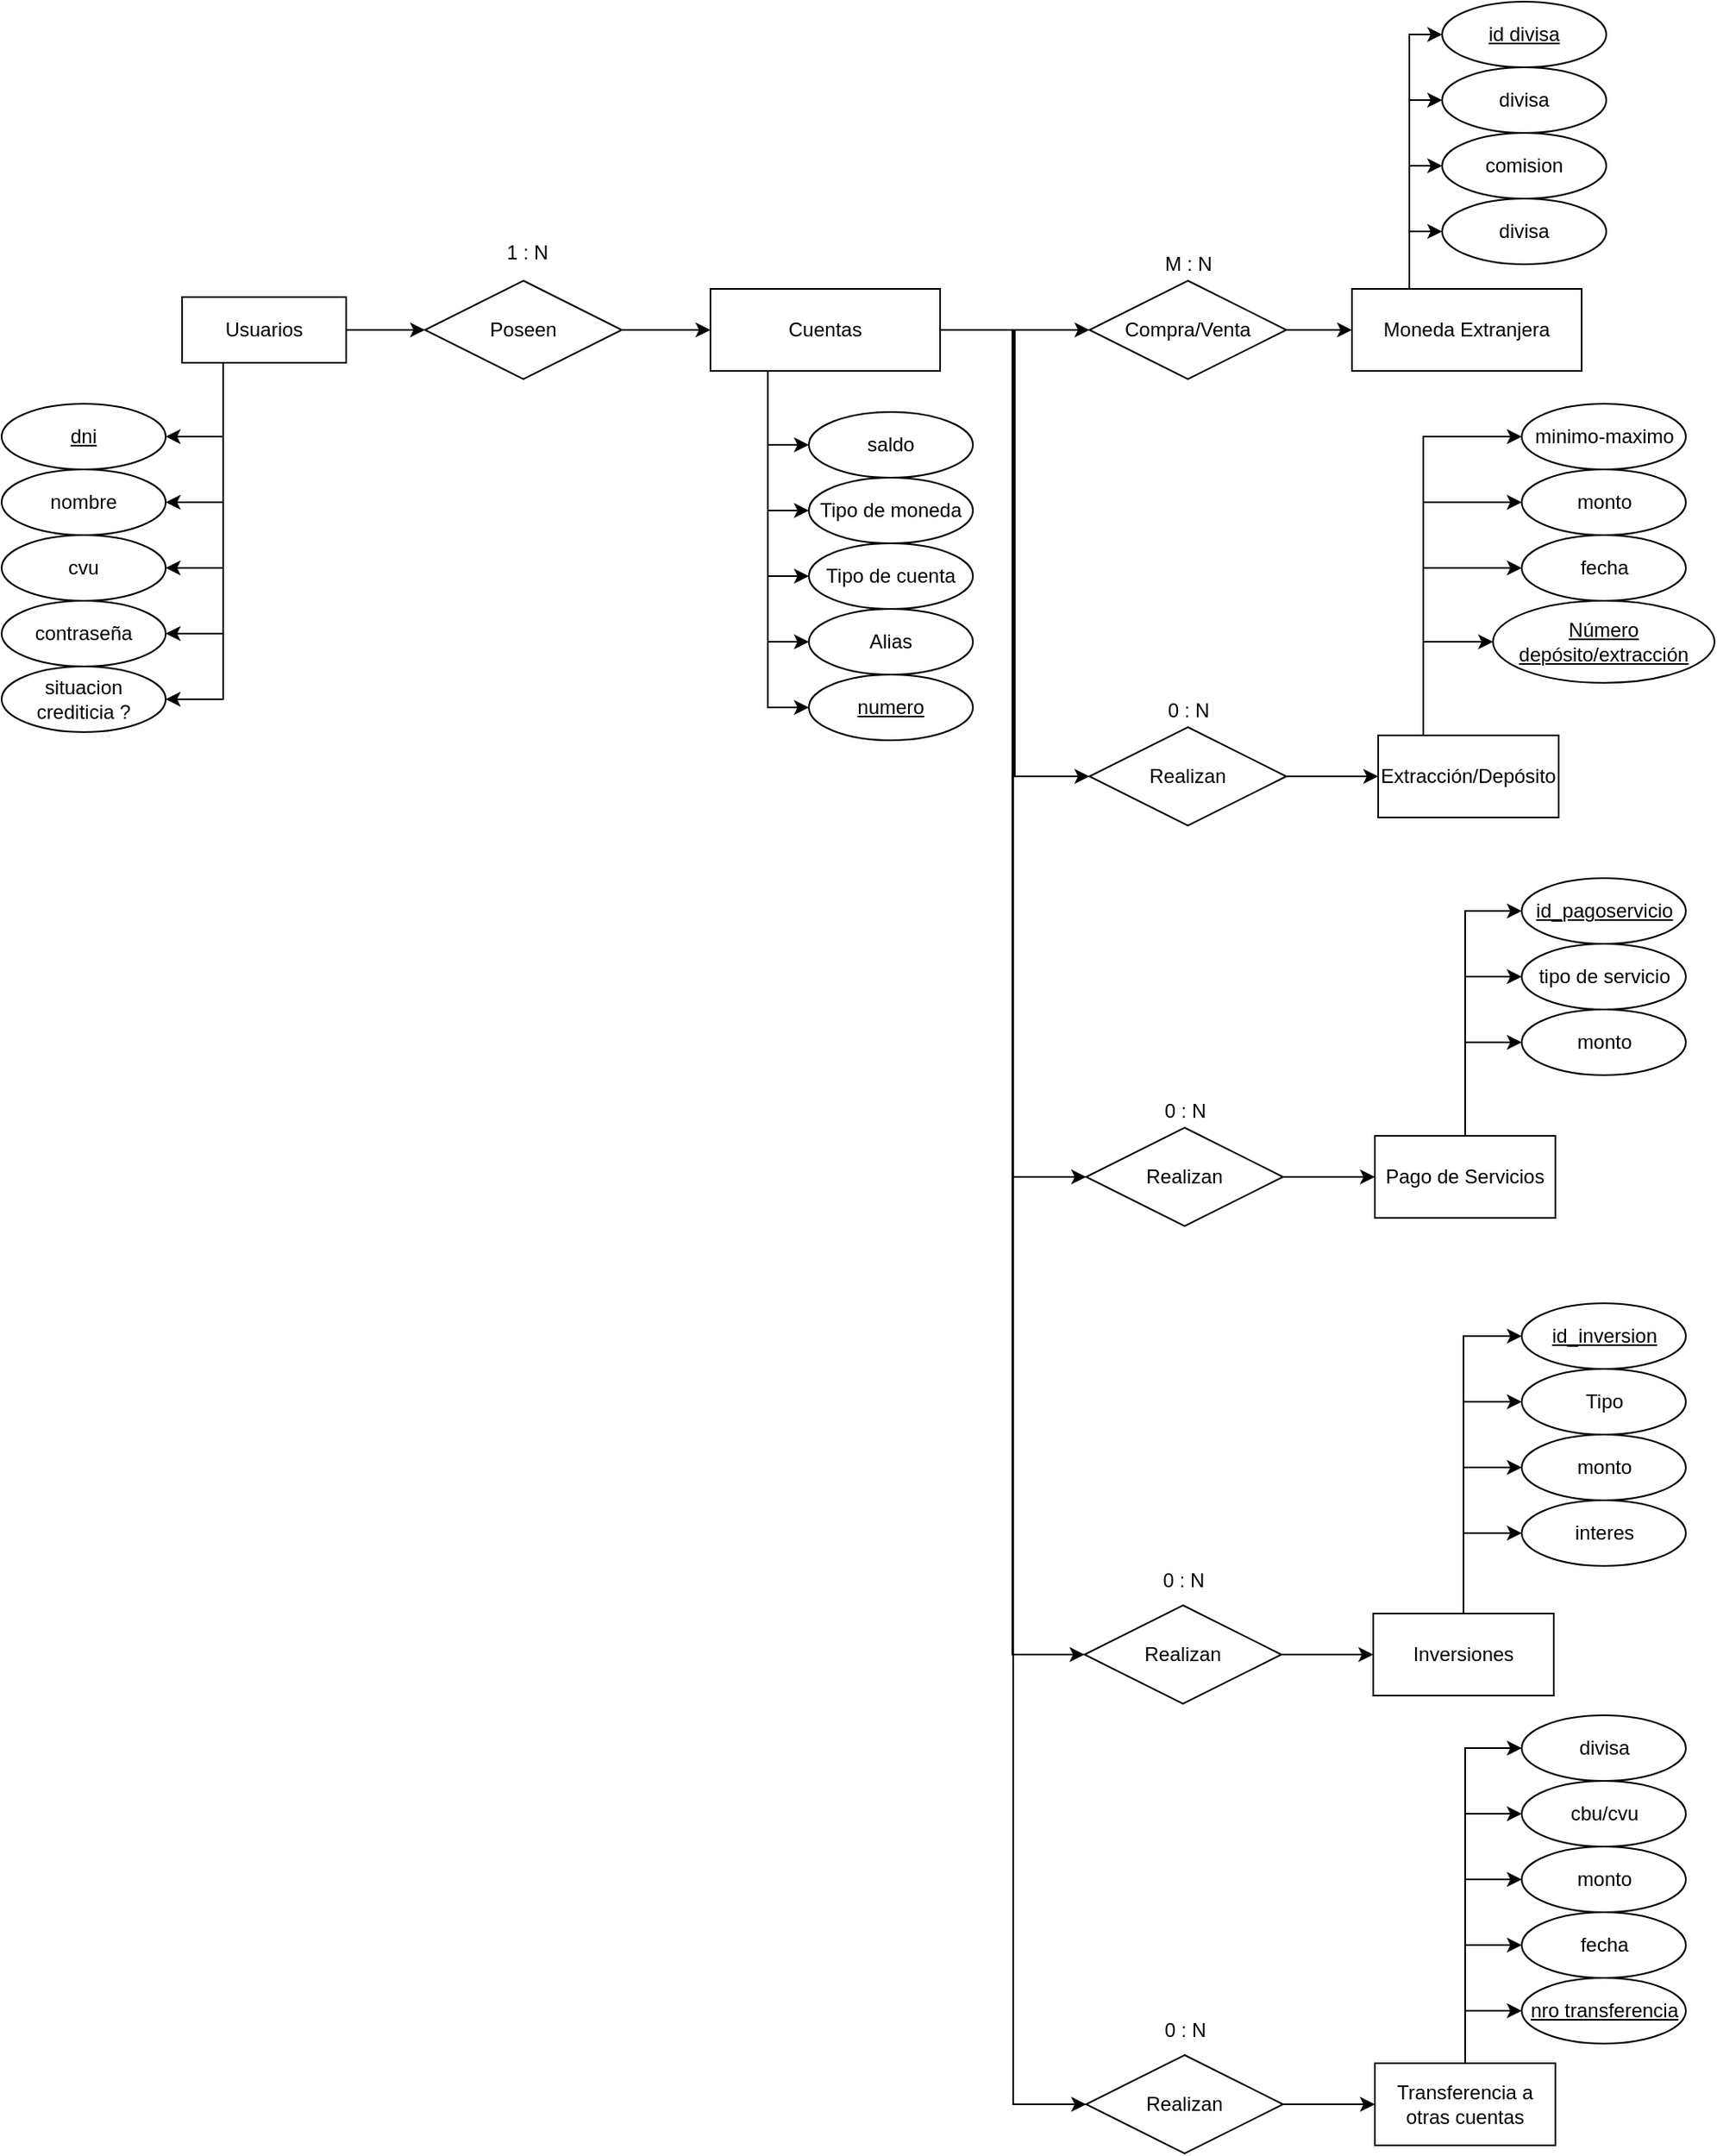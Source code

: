 <mxfile version="13.8.0" type="google"><diagram id="zZA6XFcDGaVPAdgRbAhC" name="Page-1"><mxGraphModel dx="2512" dy="791" grid="0" gridSize="10" guides="1" tooltips="1" connect="1" arrows="1" fold="1" page="1" pageScale="1" pageWidth="850" pageHeight="1100" math="0" shadow="0"><root><mxCell id="0"/><mxCell id="1" parent="0"/><mxCell id="Qo4imOZe1-Fj1_lHeVcZ-139" style="edgeStyle=orthogonalEdgeStyle;rounded=0;orthogonalLoop=1;jettySize=auto;html=1;exitX=0.25;exitY=1;exitDx=0;exitDy=0;entryX=1;entryY=0.5;entryDx=0;entryDy=0;" parent="1" source="Qo4imOZe1-Fj1_lHeVcZ-1" target="Qo4imOZe1-Fj1_lHeVcZ-77" edge="1"><mxGeometry relative="1" as="geometry"/></mxCell><mxCell id="Qo4imOZe1-Fj1_lHeVcZ-140" style="edgeStyle=orthogonalEdgeStyle;rounded=0;orthogonalLoop=1;jettySize=auto;html=1;exitX=0.25;exitY=1;exitDx=0;exitDy=0;entryX=1;entryY=0.5;entryDx=0;entryDy=0;" parent="1" source="Qo4imOZe1-Fj1_lHeVcZ-1" target="Qo4imOZe1-Fj1_lHeVcZ-78" edge="1"><mxGeometry relative="1" as="geometry"/></mxCell><mxCell id="Qo4imOZe1-Fj1_lHeVcZ-141" style="edgeStyle=orthogonalEdgeStyle;rounded=0;orthogonalLoop=1;jettySize=auto;html=1;exitX=0.25;exitY=1;exitDx=0;exitDy=0;entryX=1;entryY=0.5;entryDx=0;entryDy=0;" parent="1" source="Qo4imOZe1-Fj1_lHeVcZ-1" target="Qo4imOZe1-Fj1_lHeVcZ-79" edge="1"><mxGeometry relative="1" as="geometry"/></mxCell><mxCell id="Qo4imOZe1-Fj1_lHeVcZ-142" style="edgeStyle=orthogonalEdgeStyle;rounded=0;orthogonalLoop=1;jettySize=auto;html=1;exitX=0.25;exitY=1;exitDx=0;exitDy=0;entryX=1;entryY=0.5;entryDx=0;entryDy=0;" parent="1" source="Qo4imOZe1-Fj1_lHeVcZ-1" target="Qo4imOZe1-Fj1_lHeVcZ-80" edge="1"><mxGeometry relative="1" as="geometry"/></mxCell><mxCell id="Qo4imOZe1-Fj1_lHeVcZ-143" style="edgeStyle=orthogonalEdgeStyle;rounded=0;orthogonalLoop=1;jettySize=auto;html=1;exitX=0.25;exitY=1;exitDx=0;exitDy=0;entryX=1;entryY=0.5;entryDx=0;entryDy=0;" parent="1" source="Qo4imOZe1-Fj1_lHeVcZ-1" target="Qo4imOZe1-Fj1_lHeVcZ-81" edge="1"><mxGeometry relative="1" as="geometry"/></mxCell><mxCell id="vUmCVTcNEY2PcNNPlmkI-2" style="edgeStyle=orthogonalEdgeStyle;rounded=0;orthogonalLoop=1;jettySize=auto;html=1;exitX=1;exitY=0.5;exitDx=0;exitDy=0;entryX=0;entryY=0.5;entryDx=0;entryDy=0;" parent="1" source="Qo4imOZe1-Fj1_lHeVcZ-1" target="Qo4imOZe1-Fj1_lHeVcZ-148" edge="1"><mxGeometry relative="1" as="geometry"/></mxCell><mxCell id="Qo4imOZe1-Fj1_lHeVcZ-1" value="&lt;div&gt;Usuarios&lt;/div&gt;" style="whiteSpace=wrap;html=1;align=center;" parent="1" vertex="1"><mxGeometry x="-183" y="290" width="100" height="40" as="geometry"/></mxCell><mxCell id="Qo4imOZe1-Fj1_lHeVcZ-91" style="edgeStyle=orthogonalEdgeStyle;rounded=0;orthogonalLoop=1;jettySize=auto;html=1;exitX=0.25;exitY=1;exitDx=0;exitDy=0;entryX=0;entryY=0.5;entryDx=0;entryDy=0;" parent="1" source="Qo4imOZe1-Fj1_lHeVcZ-2" target="Qo4imOZe1-Fj1_lHeVcZ-87" edge="1"><mxGeometry relative="1" as="geometry"/></mxCell><mxCell id="Qo4imOZe1-Fj1_lHeVcZ-92" style="edgeStyle=orthogonalEdgeStyle;rounded=0;orthogonalLoop=1;jettySize=auto;html=1;exitX=0.25;exitY=1;exitDx=0;exitDy=0;entryX=0;entryY=0.5;entryDx=0;entryDy=0;" parent="1" source="Qo4imOZe1-Fj1_lHeVcZ-2" target="Qo4imOZe1-Fj1_lHeVcZ-88" edge="1"><mxGeometry relative="1" as="geometry"/></mxCell><mxCell id="Qo4imOZe1-Fj1_lHeVcZ-93" style="edgeStyle=orthogonalEdgeStyle;rounded=0;orthogonalLoop=1;jettySize=auto;html=1;exitX=0.25;exitY=1;exitDx=0;exitDy=0;entryX=0;entryY=0.5;entryDx=0;entryDy=0;" parent="1" source="Qo4imOZe1-Fj1_lHeVcZ-2" target="Qo4imOZe1-Fj1_lHeVcZ-89" edge="1"><mxGeometry relative="1" as="geometry"/></mxCell><mxCell id="Qo4imOZe1-Fj1_lHeVcZ-94" style="edgeStyle=orthogonalEdgeStyle;rounded=0;orthogonalLoop=1;jettySize=auto;html=1;exitX=0.25;exitY=1;exitDx=0;exitDy=0;entryX=0;entryY=0.5;entryDx=0;entryDy=0;" parent="1" source="Qo4imOZe1-Fj1_lHeVcZ-2" target="Qo4imOZe1-Fj1_lHeVcZ-90" edge="1"><mxGeometry relative="1" as="geometry"/></mxCell><mxCell id="Qo4imOZe1-Fj1_lHeVcZ-96" style="edgeStyle=orthogonalEdgeStyle;rounded=0;orthogonalLoop=1;jettySize=auto;html=1;exitX=0.25;exitY=1;exitDx=0;exitDy=0;entryX=0;entryY=0.5;entryDx=0;entryDy=0;" parent="1" source="Qo4imOZe1-Fj1_lHeVcZ-2" target="Qo4imOZe1-Fj1_lHeVcZ-95" edge="1"><mxGeometry relative="1" as="geometry"/></mxCell><mxCell id="vUmCVTcNEY2PcNNPlmkI-3" style="edgeStyle=orthogonalEdgeStyle;rounded=0;orthogonalLoop=1;jettySize=auto;html=1;exitX=1;exitY=0.5;exitDx=0;exitDy=0;entryX=0;entryY=0.5;entryDx=0;entryDy=0;" parent="1" source="Qo4imOZe1-Fj1_lHeVcZ-2" target="Qo4imOZe1-Fj1_lHeVcZ-3" edge="1"><mxGeometry relative="1" as="geometry"/></mxCell><mxCell id="vUmCVTcNEY2PcNNPlmkI-4" style="edgeStyle=orthogonalEdgeStyle;rounded=0;orthogonalLoop=1;jettySize=auto;html=1;exitX=1;exitY=0.5;exitDx=0;exitDy=0;entryX=0;entryY=0.5;entryDx=0;entryDy=0;" parent="1" source="Qo4imOZe1-Fj1_lHeVcZ-2" target="Qo4imOZe1-Fj1_lHeVcZ-98" edge="1"><mxGeometry relative="1" as="geometry"/></mxCell><mxCell id="vUmCVTcNEY2PcNNPlmkI-5" style="edgeStyle=orthogonalEdgeStyle;rounded=0;orthogonalLoop=1;jettySize=auto;html=1;exitX=1;exitY=0.5;exitDx=0;exitDy=0;entryX=0;entryY=0.5;entryDx=0;entryDy=0;" parent="1" source="Qo4imOZe1-Fj1_lHeVcZ-2" target="Qo4imOZe1-Fj1_lHeVcZ-41" edge="1"><mxGeometry relative="1" as="geometry"/></mxCell><mxCell id="vUmCVTcNEY2PcNNPlmkI-6" style="edgeStyle=orthogonalEdgeStyle;rounded=0;orthogonalLoop=1;jettySize=auto;html=1;exitX=1;exitY=0.5;exitDx=0;exitDy=0;entryX=0;entryY=0.5;entryDx=0;entryDy=0;" parent="1" source="Qo4imOZe1-Fj1_lHeVcZ-2" target="Qo4imOZe1-Fj1_lHeVcZ-25" edge="1"><mxGeometry relative="1" as="geometry"/></mxCell><mxCell id="vUmCVTcNEY2PcNNPlmkI-7" style="edgeStyle=orthogonalEdgeStyle;rounded=0;orthogonalLoop=1;jettySize=auto;html=1;exitX=1;exitY=0.5;exitDx=0;exitDy=0;entryX=0;entryY=0.5;entryDx=0;entryDy=0;" parent="1" source="Qo4imOZe1-Fj1_lHeVcZ-2" target="Qo4imOZe1-Fj1_lHeVcZ-54" edge="1"><mxGeometry relative="1" as="geometry"/></mxCell><mxCell id="Qo4imOZe1-Fj1_lHeVcZ-2" value="Cuentas" style="whiteSpace=wrap;html=1;align=center;" parent="1" vertex="1"><mxGeometry x="139" y="285" width="140" height="50" as="geometry"/></mxCell><mxCell id="Qo4imOZe1-Fj1_lHeVcZ-124" style="edgeStyle=orthogonalEdgeStyle;rounded=0;orthogonalLoop=1;jettySize=auto;html=1;exitX=1;exitY=0.5;exitDx=0;exitDy=0;entryX=0;entryY=0.5;entryDx=0;entryDy=0;" parent="1" source="Qo4imOZe1-Fj1_lHeVcZ-3" target="Qo4imOZe1-Fj1_lHeVcZ-9" edge="1"><mxGeometry relative="1" as="geometry"/></mxCell><mxCell id="Qo4imOZe1-Fj1_lHeVcZ-3" value="Compra/Venta" style="shape=rhombus;perimeter=rhombusPerimeter;whiteSpace=wrap;html=1;align=center;" parent="1" vertex="1"><mxGeometry x="370" y="280" width="120" height="60" as="geometry"/></mxCell><mxCell id="Qo4imOZe1-Fj1_lHeVcZ-6" value="M : N" style="text;html=1;strokeColor=none;fillColor=none;align=center;verticalAlign=middle;whiteSpace=wrap;rounded=0;" parent="1" vertex="1"><mxGeometry x="402.5" y="250" width="55" height="40" as="geometry"/></mxCell><mxCell id="Qo4imOZe1-Fj1_lHeVcZ-125" style="edgeStyle=orthogonalEdgeStyle;rounded=0;orthogonalLoop=1;jettySize=auto;html=1;exitX=0.25;exitY=0;exitDx=0;exitDy=0;entryX=0;entryY=0.5;entryDx=0;entryDy=0;" parent="1" source="Qo4imOZe1-Fj1_lHeVcZ-9" target="Qo4imOZe1-Fj1_lHeVcZ-122" edge="1"><mxGeometry relative="1" as="geometry"><Array as="points"><mxPoint x="565" y="250"/></Array></mxGeometry></mxCell><mxCell id="Qo4imOZe1-Fj1_lHeVcZ-126" style="edgeStyle=orthogonalEdgeStyle;rounded=0;orthogonalLoop=1;jettySize=auto;html=1;exitX=0.25;exitY=0;exitDx=0;exitDy=0;entryX=0;entryY=0.5;entryDx=0;entryDy=0;" parent="1" source="Qo4imOZe1-Fj1_lHeVcZ-9" target="Qo4imOZe1-Fj1_lHeVcZ-14" edge="1"><mxGeometry relative="1" as="geometry"><Array as="points"><mxPoint x="565" y="210"/></Array></mxGeometry></mxCell><mxCell id="Qo4imOZe1-Fj1_lHeVcZ-127" style="edgeStyle=orthogonalEdgeStyle;rounded=0;orthogonalLoop=1;jettySize=auto;html=1;exitX=0.25;exitY=0;exitDx=0;exitDy=0;entryX=0;entryY=0.5;entryDx=0;entryDy=0;" parent="1" source="Qo4imOZe1-Fj1_lHeVcZ-9" target="Qo4imOZe1-Fj1_lHeVcZ-13" edge="1"><mxGeometry relative="1" as="geometry"><Array as="points"><mxPoint x="565" y="170"/></Array></mxGeometry></mxCell><mxCell id="Qo4imOZe1-Fj1_lHeVcZ-128" style="edgeStyle=orthogonalEdgeStyle;rounded=0;orthogonalLoop=1;jettySize=auto;html=1;exitX=0.25;exitY=0;exitDx=0;exitDy=0;entryX=0;entryY=0.5;entryDx=0;entryDy=0;" parent="1" source="Qo4imOZe1-Fj1_lHeVcZ-9" target="Qo4imOZe1-Fj1_lHeVcZ-123" edge="1"><mxGeometry relative="1" as="geometry"><Array as="points"><mxPoint x="565" y="130"/></Array></mxGeometry></mxCell><mxCell id="Qo4imOZe1-Fj1_lHeVcZ-9" value="Moneda Extranjera" style="whiteSpace=wrap;html=1;align=center;" parent="1" vertex="1"><mxGeometry x="530" y="285" width="140" height="50" as="geometry"/></mxCell><mxCell id="Qo4imOZe1-Fj1_lHeVcZ-13" value="divisa" style="ellipse;whiteSpace=wrap;html=1;align=center;" parent="1" vertex="1"><mxGeometry x="585" y="150" width="100" height="40" as="geometry"/></mxCell><mxCell id="Qo4imOZe1-Fj1_lHeVcZ-14" value="comision" style="ellipse;whiteSpace=wrap;html=1;align=center;" parent="1" vertex="1"><mxGeometry x="585" y="190" width="100" height="40" as="geometry"/></mxCell><mxCell id="Qo4imOZe1-Fj1_lHeVcZ-36" style="edgeStyle=orthogonalEdgeStyle;rounded=0;orthogonalLoop=1;jettySize=auto;html=1;exitX=1;exitY=0.5;exitDx=0;exitDy=0;entryX=0;entryY=0.5;entryDx=0;entryDy=0;" parent="1" source="Qo4imOZe1-Fj1_lHeVcZ-25" target="Qo4imOZe1-Fj1_lHeVcZ-28" edge="1"><mxGeometry relative="1" as="geometry"><mxPoint x="537" y="1127" as="targetPoint"/></mxGeometry></mxCell><mxCell id="Qo4imOZe1-Fj1_lHeVcZ-25" value="Realizan" style="shape=rhombus;perimeter=rhombusPerimeter;whiteSpace=wrap;html=1;align=center;" parent="1" vertex="1"><mxGeometry x="367" y="1087" width="120" height="60" as="geometry"/></mxCell><mxCell id="Qo4imOZe1-Fj1_lHeVcZ-27" value="0 : N" style="text;html=1;strokeColor=none;fillColor=none;align=center;verticalAlign=middle;whiteSpace=wrap;rounded=0;" parent="1" vertex="1"><mxGeometry x="399.5" y="1052" width="55" height="40" as="geometry"/></mxCell><mxCell id="Qo4imOZe1-Fj1_lHeVcZ-161" style="edgeStyle=orthogonalEdgeStyle;rounded=0;orthogonalLoop=1;jettySize=auto;html=1;exitX=0.5;exitY=0;exitDx=0;exitDy=0;entryX=0;entryY=0.5;entryDx=0;entryDy=0;" parent="1" source="Qo4imOZe1-Fj1_lHeVcZ-28" target="Qo4imOZe1-Fj1_lHeVcZ-32" edge="1"><mxGeometry relative="1" as="geometry"/></mxCell><mxCell id="Qo4imOZe1-Fj1_lHeVcZ-162" style="edgeStyle=orthogonalEdgeStyle;rounded=0;orthogonalLoop=1;jettySize=auto;html=1;exitX=0.5;exitY=0;exitDx=0;exitDy=0;entryX=0;entryY=0.5;entryDx=0;entryDy=0;" parent="1" source="Qo4imOZe1-Fj1_lHeVcZ-28" target="Qo4imOZe1-Fj1_lHeVcZ-31" edge="1"><mxGeometry relative="1" as="geometry"/></mxCell><mxCell id="Qo4imOZe1-Fj1_lHeVcZ-163" style="edgeStyle=orthogonalEdgeStyle;rounded=0;orthogonalLoop=1;jettySize=auto;html=1;exitX=0.5;exitY=0;exitDx=0;exitDy=0;entryX=0;entryY=0.5;entryDx=0;entryDy=0;" parent="1" source="Qo4imOZe1-Fj1_lHeVcZ-28" target="Qo4imOZe1-Fj1_lHeVcZ-29" edge="1"><mxGeometry relative="1" as="geometry"/></mxCell><mxCell id="Qo4imOZe1-Fj1_lHeVcZ-164" style="edgeStyle=orthogonalEdgeStyle;rounded=0;orthogonalLoop=1;jettySize=auto;html=1;exitX=0.5;exitY=0;exitDx=0;exitDy=0;entryX=0;entryY=0.5;entryDx=0;entryDy=0;" parent="1" source="Qo4imOZe1-Fj1_lHeVcZ-28" target="Qo4imOZe1-Fj1_lHeVcZ-30" edge="1"><mxGeometry relative="1" as="geometry"/></mxCell><mxCell id="Qo4imOZe1-Fj1_lHeVcZ-28" value="Inversiones" style="whiteSpace=wrap;html=1;align=center;" parent="1" vertex="1"><mxGeometry x="543" y="1092" width="110" height="50" as="geometry"/></mxCell><mxCell id="Qo4imOZe1-Fj1_lHeVcZ-29" value="Tipo" style="ellipse;whiteSpace=wrap;html=1;align=center;" parent="1" vertex="1"><mxGeometry x="633.5" y="943" width="100" height="40" as="geometry"/></mxCell><mxCell id="Qo4imOZe1-Fj1_lHeVcZ-30" value="id_inversion" style="ellipse;whiteSpace=wrap;html=1;align=center;fontStyle=4;" parent="1" vertex="1"><mxGeometry x="633.5" y="903" width="100" height="40" as="geometry"/></mxCell><mxCell id="Qo4imOZe1-Fj1_lHeVcZ-31" value="monto" style="ellipse;whiteSpace=wrap;html=1;align=center;" parent="1" vertex="1"><mxGeometry x="633.5" y="983" width="100" height="40" as="geometry"/></mxCell><mxCell id="Qo4imOZe1-Fj1_lHeVcZ-32" value="interes" style="ellipse;whiteSpace=wrap;html=1;align=center;" parent="1" vertex="1"><mxGeometry x="633.5" y="1023" width="100" height="40" as="geometry"/></mxCell><mxCell id="Qo4imOZe1-Fj1_lHeVcZ-51" style="edgeStyle=orthogonalEdgeStyle;rounded=0;orthogonalLoop=1;jettySize=auto;html=1;exitX=1;exitY=0.5;exitDx=0;exitDy=0;entryX=0;entryY=0.5;entryDx=0;entryDy=0;" parent="1" source="Qo4imOZe1-Fj1_lHeVcZ-41" target="Qo4imOZe1-Fj1_lHeVcZ-42" edge="1"><mxGeometry relative="1" as="geometry"/></mxCell><mxCell id="Qo4imOZe1-Fj1_lHeVcZ-41" value="Realizan" style="shape=rhombus;perimeter=rhombusPerimeter;whiteSpace=wrap;html=1;align=center;" parent="1" vertex="1"><mxGeometry x="368" y="796" width="120" height="60" as="geometry"/></mxCell><mxCell id="Qo4imOZe1-Fj1_lHeVcZ-157" style="edgeStyle=orthogonalEdgeStyle;rounded=0;orthogonalLoop=1;jettySize=auto;html=1;exitX=0.5;exitY=0;exitDx=0;exitDy=0;entryX=0;entryY=0.5;entryDx=0;entryDy=0;" parent="1" source="Qo4imOZe1-Fj1_lHeVcZ-42" target="Qo4imOZe1-Fj1_lHeVcZ-47" edge="1"><mxGeometry relative="1" as="geometry"/></mxCell><mxCell id="Qo4imOZe1-Fj1_lHeVcZ-158" style="edgeStyle=orthogonalEdgeStyle;rounded=0;orthogonalLoop=1;jettySize=auto;html=1;exitX=0.5;exitY=0;exitDx=0;exitDy=0;entryX=0;entryY=0.5;entryDx=0;entryDy=0;" parent="1" source="Qo4imOZe1-Fj1_lHeVcZ-42" target="Qo4imOZe1-Fj1_lHeVcZ-46" edge="1"><mxGeometry relative="1" as="geometry"/></mxCell><mxCell id="Qo4imOZe1-Fj1_lHeVcZ-159" style="edgeStyle=orthogonalEdgeStyle;rounded=0;orthogonalLoop=1;jettySize=auto;html=1;exitX=0.5;exitY=0;exitDx=0;exitDy=0;entryX=0;entryY=0.5;entryDx=0;entryDy=0;" parent="1" source="Qo4imOZe1-Fj1_lHeVcZ-42" target="Qo4imOZe1-Fj1_lHeVcZ-45" edge="1"><mxGeometry relative="1" as="geometry"/></mxCell><mxCell id="Qo4imOZe1-Fj1_lHeVcZ-42" value="Pago de Servicios" style="whiteSpace=wrap;html=1;align=center;" parent="1" vertex="1"><mxGeometry x="544" y="801" width="110" height="50" as="geometry"/></mxCell><mxCell id="Qo4imOZe1-Fj1_lHeVcZ-45" value="id_pagoservicio" style="ellipse;whiteSpace=wrap;html=1;align=center;fontStyle=4;" parent="1" vertex="1"><mxGeometry x="633.5" y="644" width="100" height="40" as="geometry"/></mxCell><mxCell id="Qo4imOZe1-Fj1_lHeVcZ-46" value="tipo de servicio" style="ellipse;whiteSpace=wrap;html=1;align=center;" parent="1" vertex="1"><mxGeometry x="633.5" y="684" width="100" height="40" as="geometry"/></mxCell><mxCell id="Qo4imOZe1-Fj1_lHeVcZ-47" value="monto" style="ellipse;whiteSpace=wrap;html=1;align=center;" parent="1" vertex="1"><mxGeometry x="633.5" y="724" width="100" height="40" as="geometry"/></mxCell><mxCell id="Qo4imOZe1-Fj1_lHeVcZ-52" value="0 : N" style="text;html=1;strokeColor=none;fillColor=none;align=center;verticalAlign=middle;whiteSpace=wrap;rounded=0;" parent="1" vertex="1"><mxGeometry x="400.5" y="766" width="55" height="40" as="geometry"/></mxCell><mxCell id="Qo4imOZe1-Fj1_lHeVcZ-53" style="edgeStyle=orthogonalEdgeStyle;rounded=0;orthogonalLoop=1;jettySize=auto;html=1;exitX=1;exitY=0.5;exitDx=0;exitDy=0;entryX=0;entryY=0.5;entryDx=0;entryDy=0;" parent="1" source="Qo4imOZe1-Fj1_lHeVcZ-54" target="Qo4imOZe1-Fj1_lHeVcZ-60" edge="1"><mxGeometry relative="1" as="geometry"><mxPoint x="538" y="1401" as="targetPoint"/></mxGeometry></mxCell><mxCell id="Qo4imOZe1-Fj1_lHeVcZ-54" value="Realizan" style="shape=rhombus;perimeter=rhombusPerimeter;whiteSpace=wrap;html=1;align=center;" parent="1" vertex="1"><mxGeometry x="368" y="1361" width="120" height="60" as="geometry"/></mxCell><mxCell id="Qo4imOZe1-Fj1_lHeVcZ-55" value="0 : N" style="text;html=1;strokeColor=none;fillColor=none;align=center;verticalAlign=middle;whiteSpace=wrap;rounded=0;" parent="1" vertex="1"><mxGeometry x="400.5" y="1326" width="55" height="40" as="geometry"/></mxCell><mxCell id="Qo4imOZe1-Fj1_lHeVcZ-166" style="edgeStyle=orthogonalEdgeStyle;rounded=0;orthogonalLoop=1;jettySize=auto;html=1;exitX=0.5;exitY=0;exitDx=0;exitDy=0;entryX=0;entryY=0.5;entryDx=0;entryDy=0;" parent="1" source="Qo4imOZe1-Fj1_lHeVcZ-60" target="Qo4imOZe1-Fj1_lHeVcZ-67" edge="1"><mxGeometry relative="1" as="geometry"/></mxCell><mxCell id="Qo4imOZe1-Fj1_lHeVcZ-167" style="edgeStyle=orthogonalEdgeStyle;rounded=0;orthogonalLoop=1;jettySize=auto;html=1;exitX=0.5;exitY=0;exitDx=0;exitDy=0;entryX=0;entryY=0.5;entryDx=0;entryDy=0;" parent="1" source="Qo4imOZe1-Fj1_lHeVcZ-60" target="Qo4imOZe1-Fj1_lHeVcZ-71" edge="1"><mxGeometry relative="1" as="geometry"/></mxCell><mxCell id="Qo4imOZe1-Fj1_lHeVcZ-168" style="edgeStyle=orthogonalEdgeStyle;rounded=0;orthogonalLoop=1;jettySize=auto;html=1;exitX=0.5;exitY=0;exitDx=0;exitDy=0;entryX=0;entryY=0.5;entryDx=0;entryDy=0;" parent="1" source="Qo4imOZe1-Fj1_lHeVcZ-60" target="Qo4imOZe1-Fj1_lHeVcZ-68" edge="1"><mxGeometry relative="1" as="geometry"/></mxCell><mxCell id="Qo4imOZe1-Fj1_lHeVcZ-169" style="edgeStyle=orthogonalEdgeStyle;rounded=0;orthogonalLoop=1;jettySize=auto;html=1;exitX=0.5;exitY=0;exitDx=0;exitDy=0;entryX=0;entryY=0.5;entryDx=0;entryDy=0;" parent="1" source="Qo4imOZe1-Fj1_lHeVcZ-60" target="Qo4imOZe1-Fj1_lHeVcZ-69" edge="1"><mxGeometry relative="1" as="geometry"/></mxCell><mxCell id="Qo4imOZe1-Fj1_lHeVcZ-170" style="edgeStyle=orthogonalEdgeStyle;rounded=0;orthogonalLoop=1;jettySize=auto;html=1;exitX=0.5;exitY=0;exitDx=0;exitDy=0;entryX=0;entryY=0.5;entryDx=0;entryDy=0;" parent="1" source="Qo4imOZe1-Fj1_lHeVcZ-60" target="Qo4imOZe1-Fj1_lHeVcZ-70" edge="1"><mxGeometry relative="1" as="geometry"/></mxCell><mxCell id="Qo4imOZe1-Fj1_lHeVcZ-60" value="Transferencia a otras cuentas" style="whiteSpace=wrap;html=1;align=center;" parent="1" vertex="1"><mxGeometry x="544" y="1366" width="110" height="50" as="geometry"/></mxCell><mxCell id="Qo4imOZe1-Fj1_lHeVcZ-67" value="nro transferencia" style="ellipse;whiteSpace=wrap;html=1;align=center;fontStyle=4;" parent="1" vertex="1"><mxGeometry x="633.5" y="1314" width="100" height="40" as="geometry"/></mxCell><mxCell id="Qo4imOZe1-Fj1_lHeVcZ-68" value="monto" style="ellipse;whiteSpace=wrap;html=1;align=center;" parent="1" vertex="1"><mxGeometry x="633.5" y="1234" width="100" height="40" as="geometry"/></mxCell><mxCell id="Qo4imOZe1-Fj1_lHeVcZ-69" value="cbu/cvu" style="ellipse;whiteSpace=wrap;html=1;align=center;" parent="1" vertex="1"><mxGeometry x="633.5" y="1194" width="100" height="40" as="geometry"/></mxCell><mxCell id="Qo4imOZe1-Fj1_lHeVcZ-70" value="divisa" style="ellipse;whiteSpace=wrap;html=1;align=center;" parent="1" vertex="1"><mxGeometry x="633.5" y="1154" width="100" height="40" as="geometry"/></mxCell><mxCell id="Qo4imOZe1-Fj1_lHeVcZ-71" value="fecha" style="ellipse;whiteSpace=wrap;html=1;align=center;" parent="1" vertex="1"><mxGeometry x="633.5" y="1274" width="100" height="40" as="geometry"/></mxCell><mxCell id="Qo4imOZe1-Fj1_lHeVcZ-77" value="&lt;u&gt;dni&lt;/u&gt;" style="ellipse;whiteSpace=wrap;html=1;align=center;" parent="1" vertex="1"><mxGeometry x="-293" y="355" width="100" height="40" as="geometry"/></mxCell><mxCell id="Qo4imOZe1-Fj1_lHeVcZ-78" value="nombre" style="ellipse;whiteSpace=wrap;html=1;align=center;" parent="1" vertex="1"><mxGeometry x="-293" y="395" width="100" height="40" as="geometry"/></mxCell><mxCell id="Qo4imOZe1-Fj1_lHeVcZ-79" value="cvu" style="ellipse;whiteSpace=wrap;html=1;align=center;" parent="1" vertex="1"><mxGeometry x="-293" y="435" width="100" height="40" as="geometry"/></mxCell><mxCell id="Qo4imOZe1-Fj1_lHeVcZ-80" value="contraseña" style="ellipse;whiteSpace=wrap;html=1;align=center;" parent="1" vertex="1"><mxGeometry x="-293" y="475" width="100" height="40" as="geometry"/></mxCell><mxCell id="Qo4imOZe1-Fj1_lHeVcZ-81" value="situacion crediticia ?" style="ellipse;whiteSpace=wrap;html=1;align=center;" parent="1" vertex="1"><mxGeometry x="-293" y="515" width="100" height="40" as="geometry"/></mxCell><mxCell id="Qo4imOZe1-Fj1_lHeVcZ-87" value="saldo" style="ellipse;whiteSpace=wrap;html=1;align=center;" parent="1" vertex="1"><mxGeometry x="199" y="360" width="100" height="40" as="geometry"/></mxCell><mxCell id="Qo4imOZe1-Fj1_lHeVcZ-88" value="Tipo de moneda" style="ellipse;whiteSpace=wrap;html=1;align=center;" parent="1" vertex="1"><mxGeometry x="199" y="400" width="100" height="40" as="geometry"/></mxCell><mxCell id="Qo4imOZe1-Fj1_lHeVcZ-89" value="Tipo de cuenta" style="ellipse;whiteSpace=wrap;html=1;align=center;" parent="1" vertex="1"><mxGeometry x="199" y="440" width="100" height="40" as="geometry"/></mxCell><mxCell id="Qo4imOZe1-Fj1_lHeVcZ-90" value="Alias" style="ellipse;whiteSpace=wrap;html=1;align=center;" parent="1" vertex="1"><mxGeometry x="199" y="480" width="100" height="40" as="geometry"/></mxCell><mxCell id="Qo4imOZe1-Fj1_lHeVcZ-95" value="numero" style="ellipse;whiteSpace=wrap;html=1;align=center;fontStyle=4;" parent="1" vertex="1"><mxGeometry x="199" y="520" width="100" height="40" as="geometry"/></mxCell><mxCell id="Qo4imOZe1-Fj1_lHeVcZ-97" style="edgeStyle=orthogonalEdgeStyle;rounded=0;orthogonalLoop=1;jettySize=auto;html=1;exitX=1;exitY=0.5;exitDx=0;exitDy=0;entryX=0;entryY=0.5;entryDx=0;entryDy=0;" parent="1" source="Qo4imOZe1-Fj1_lHeVcZ-98" target="Qo4imOZe1-Fj1_lHeVcZ-102" edge="1"><mxGeometry relative="1" as="geometry"/></mxCell><mxCell id="Qo4imOZe1-Fj1_lHeVcZ-98" value="Realizan" style="shape=rhombus;perimeter=rhombusPerimeter;whiteSpace=wrap;html=1;align=center;" parent="1" vertex="1"><mxGeometry x="370" y="552" width="120" height="60" as="geometry"/></mxCell><mxCell id="Qo4imOZe1-Fj1_lHeVcZ-153" style="edgeStyle=orthogonalEdgeStyle;rounded=0;orthogonalLoop=1;jettySize=auto;html=1;exitX=0.25;exitY=0;exitDx=0;exitDy=0;entryX=0;entryY=0.5;entryDx=0;entryDy=0;" parent="1" source="Qo4imOZe1-Fj1_lHeVcZ-102" target="Qo4imOZe1-Fj1_lHeVcZ-111" edge="1"><mxGeometry relative="1" as="geometry"/></mxCell><mxCell id="Qo4imOZe1-Fj1_lHeVcZ-154" style="edgeStyle=orthogonalEdgeStyle;rounded=0;orthogonalLoop=1;jettySize=auto;html=1;exitX=0.25;exitY=0;exitDx=0;exitDy=0;entryX=0;entryY=0.5;entryDx=0;entryDy=0;" parent="1" source="Qo4imOZe1-Fj1_lHeVcZ-102" target="Qo4imOZe1-Fj1_lHeVcZ-112" edge="1"><mxGeometry relative="1" as="geometry"/></mxCell><mxCell id="Qo4imOZe1-Fj1_lHeVcZ-155" style="edgeStyle=orthogonalEdgeStyle;rounded=0;orthogonalLoop=1;jettySize=auto;html=1;exitX=0.25;exitY=0;exitDx=0;exitDy=0;entryX=0;entryY=0.5;entryDx=0;entryDy=0;" parent="1" source="Qo4imOZe1-Fj1_lHeVcZ-102" target="Qo4imOZe1-Fj1_lHeVcZ-110" edge="1"><mxGeometry relative="1" as="geometry"/></mxCell><mxCell id="Qo4imOZe1-Fj1_lHeVcZ-156" style="edgeStyle=orthogonalEdgeStyle;rounded=0;orthogonalLoop=1;jettySize=auto;html=1;exitX=0.25;exitY=0;exitDx=0;exitDy=0;entryX=0;entryY=0.5;entryDx=0;entryDy=0;" parent="1" source="Qo4imOZe1-Fj1_lHeVcZ-102" target="Qo4imOZe1-Fj1_lHeVcZ-113" edge="1"><mxGeometry relative="1" as="geometry"/></mxCell><mxCell id="Qo4imOZe1-Fj1_lHeVcZ-102" value="Extracción/Depósito" style="whiteSpace=wrap;html=1;align=center;" parent="1" vertex="1"><mxGeometry x="546" y="557" width="110" height="50" as="geometry"/></mxCell><mxCell id="Qo4imOZe1-Fj1_lHeVcZ-106" value="0 : N" style="text;html=1;strokeColor=none;fillColor=none;align=center;verticalAlign=middle;whiteSpace=wrap;rounded=0;" parent="1" vertex="1"><mxGeometry x="402.5" y="522" width="55" height="40" as="geometry"/></mxCell><mxCell id="Qo4imOZe1-Fj1_lHeVcZ-110" value="monto" style="ellipse;whiteSpace=wrap;html=1;align=center;" parent="1" vertex="1"><mxGeometry x="633.5" y="395" width="100" height="40" as="geometry"/></mxCell><mxCell id="Qo4imOZe1-Fj1_lHeVcZ-111" value="&lt;u&gt;Número depósito/extracción&lt;/u&gt;" style="ellipse;whiteSpace=wrap;html=1;align=center;" parent="1" vertex="1"><mxGeometry x="616" y="475" width="135" height="50" as="geometry"/></mxCell><mxCell id="Qo4imOZe1-Fj1_lHeVcZ-112" value="fecha" style="ellipse;whiteSpace=wrap;html=1;align=center;" parent="1" vertex="1"><mxGeometry x="633.5" y="435" width="100" height="40" as="geometry"/></mxCell><mxCell id="Qo4imOZe1-Fj1_lHeVcZ-113" value="minimo-maximo" style="ellipse;whiteSpace=wrap;html=1;align=center;" parent="1" vertex="1"><mxGeometry x="633.5" y="355" width="100" height="40" as="geometry"/></mxCell><mxCell id="Qo4imOZe1-Fj1_lHeVcZ-122" value="divisa" style="ellipse;whiteSpace=wrap;html=1;align=center;" parent="1" vertex="1"><mxGeometry x="585" y="230" width="100" height="40" as="geometry"/></mxCell><mxCell id="Qo4imOZe1-Fj1_lHeVcZ-123" value="&lt;u&gt;id divisa&lt;/u&gt;" style="ellipse;whiteSpace=wrap;html=1;align=center;" parent="1" vertex="1"><mxGeometry x="585" y="110" width="100" height="40" as="geometry"/></mxCell><mxCell id="Qo4imOZe1-Fj1_lHeVcZ-172" style="edgeStyle=orthogonalEdgeStyle;rounded=0;orthogonalLoop=1;jettySize=auto;html=1;entryX=0;entryY=0.5;entryDx=0;entryDy=0;" parent="1" source="Qo4imOZe1-Fj1_lHeVcZ-148" target="Qo4imOZe1-Fj1_lHeVcZ-2" edge="1"><mxGeometry relative="1" as="geometry"/></mxCell><mxCell id="Qo4imOZe1-Fj1_lHeVcZ-148" value="Poseen" style="shape=rhombus;perimeter=rhombusPerimeter;whiteSpace=wrap;html=1;align=center;" parent="1" vertex="1"><mxGeometry x="-35" y="280" width="120" height="60" as="geometry"/></mxCell><mxCell id="Qo4imOZe1-Fj1_lHeVcZ-173" value="1 : N" style="text;html=1;strokeColor=none;fillColor=none;align=center;verticalAlign=middle;whiteSpace=wrap;rounded=0;" parent="1" vertex="1"><mxGeometry y="243" width="55" height="40" as="geometry"/></mxCell></root></mxGraphModel></diagram></mxfile>